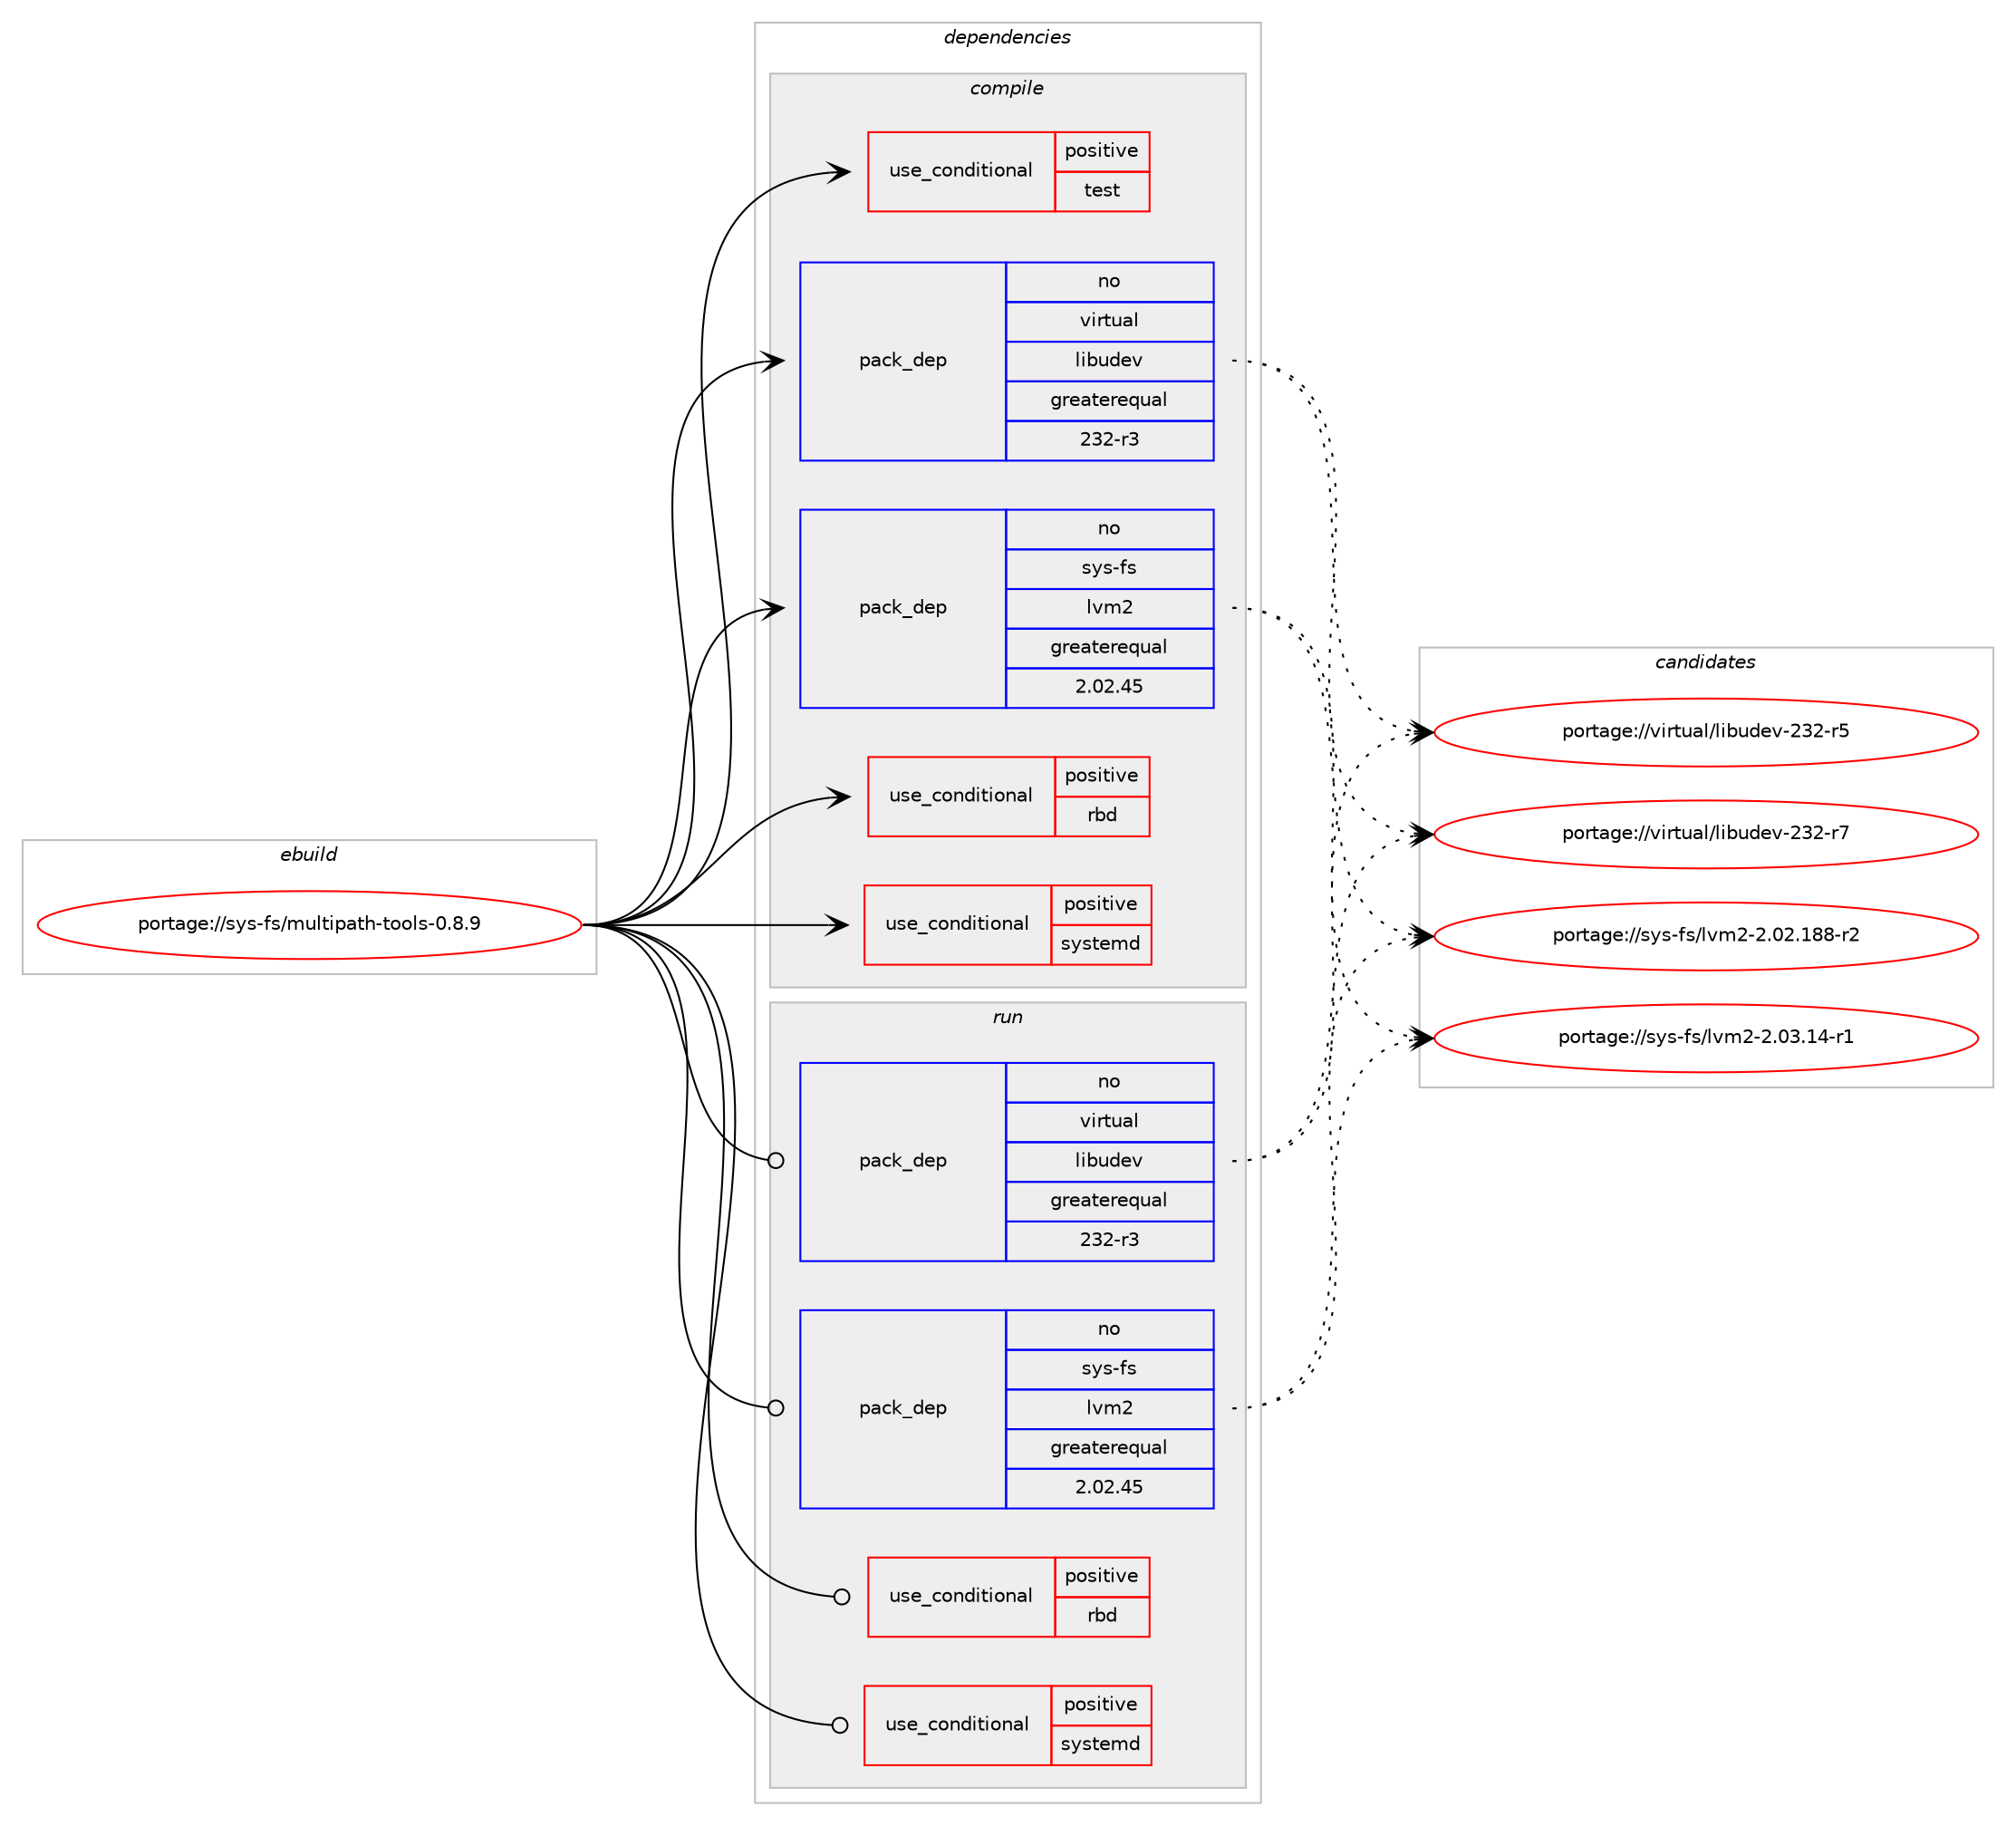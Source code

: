 digraph prolog {

# *************
# Graph options
# *************

newrank=true;
concentrate=true;
compound=true;
graph [rankdir=LR,fontname=Helvetica,fontsize=10,ranksep=1.5];#, ranksep=2.5, nodesep=0.2];
edge  [arrowhead=vee];
node  [fontname=Helvetica,fontsize=10];

# **********
# The ebuild
# **********

subgraph cluster_leftcol {
color=gray;
rank=same;
label=<<i>ebuild</i>>;
id [label="portage://sys-fs/multipath-tools-0.8.9", color=red, width=4, href="../sys-fs/multipath-tools-0.8.9.svg"];
}

# ****************
# The dependencies
# ****************

subgraph cluster_midcol {
color=gray;
label=<<i>dependencies</i>>;
subgraph cluster_compile {
fillcolor="#eeeeee";
style=filled;
label=<<i>compile</i>>;
subgraph cond514 {
dependency1730 [label=<<TABLE BORDER="0" CELLBORDER="1" CELLSPACING="0" CELLPADDING="4"><TR><TD ROWSPAN="3" CELLPADDING="10">use_conditional</TD></TR><TR><TD>positive</TD></TR><TR><TD>rbd</TD></TR></TABLE>>, shape=none, color=red];
# *** BEGIN UNKNOWN DEPENDENCY TYPE (TODO) ***
# dependency1730 -> package_dependency(portage://sys-fs/multipath-tools-0.8.9,install,no,sys-cluster,ceph,none,[,,],[],[])
# *** END UNKNOWN DEPENDENCY TYPE (TODO) ***

}
id:e -> dependency1730:w [weight=20,style="solid",arrowhead="vee"];
subgraph cond515 {
dependency1731 [label=<<TABLE BORDER="0" CELLBORDER="1" CELLSPACING="0" CELLPADDING="4"><TR><TD ROWSPAN="3" CELLPADDING="10">use_conditional</TD></TR><TR><TD>positive</TD></TR><TR><TD>systemd</TD></TR></TABLE>>, shape=none, color=red];
# *** BEGIN UNKNOWN DEPENDENCY TYPE (TODO) ***
# dependency1731 -> package_dependency(portage://sys-fs/multipath-tools-0.8.9,install,no,sys-apps,systemd,none,[,,],[],[])
# *** END UNKNOWN DEPENDENCY TYPE (TODO) ***

}
id:e -> dependency1731:w [weight=20,style="solid",arrowhead="vee"];
subgraph cond516 {
dependency1732 [label=<<TABLE BORDER="0" CELLBORDER="1" CELLSPACING="0" CELLPADDING="4"><TR><TD ROWSPAN="3" CELLPADDING="10">use_conditional</TD></TR><TR><TD>positive</TD></TR><TR><TD>test</TD></TR></TABLE>>, shape=none, color=red];
# *** BEGIN UNKNOWN DEPENDENCY TYPE (TODO) ***
# dependency1732 -> package_dependency(portage://sys-fs/multipath-tools-0.8.9,install,no,dev-util,cmocka,none,[,,],[],[])
# *** END UNKNOWN DEPENDENCY TYPE (TODO) ***

}
id:e -> dependency1732:w [weight=20,style="solid",arrowhead="vee"];
# *** BEGIN UNKNOWN DEPENDENCY TYPE (TODO) ***
# id -> package_dependency(portage://sys-fs/multipath-tools-0.8.9,install,no,dev-libs,json-c,none,[,,],any_same_slot,[])
# *** END UNKNOWN DEPENDENCY TYPE (TODO) ***

# *** BEGIN UNKNOWN DEPENDENCY TYPE (TODO) ***
# id -> package_dependency(portage://sys-fs/multipath-tools-0.8.9,install,no,dev-libs,libaio,none,[,,],[],[])
# *** END UNKNOWN DEPENDENCY TYPE (TODO) ***

# *** BEGIN UNKNOWN DEPENDENCY TYPE (TODO) ***
# id -> package_dependency(portage://sys-fs/multipath-tools-0.8.9,install,no,dev-libs,userspace-rcu,none,[,,],any_same_slot,[])
# *** END UNKNOWN DEPENDENCY TYPE (TODO) ***

subgraph pack1214 {
dependency1733 [label=<<TABLE BORDER="0" CELLBORDER="1" CELLSPACING="0" CELLPADDING="4" WIDTH="220"><TR><TD ROWSPAN="6" CELLPADDING="30">pack_dep</TD></TR><TR><TD WIDTH="110">no</TD></TR><TR><TD>sys-fs</TD></TR><TR><TD>lvm2</TD></TR><TR><TD>greaterequal</TD></TR><TR><TD>2.02.45</TD></TR></TABLE>>, shape=none, color=blue];
}
id:e -> dependency1733:w [weight=20,style="solid",arrowhead="vee"];
# *** BEGIN UNKNOWN DEPENDENCY TYPE (TODO) ***
# id -> package_dependency(portage://sys-fs/multipath-tools-0.8.9,install,no,sys-libs,readline,none,[,,],[slot(0),equal],[])
# *** END UNKNOWN DEPENDENCY TYPE (TODO) ***

subgraph pack1215 {
dependency1734 [label=<<TABLE BORDER="0" CELLBORDER="1" CELLSPACING="0" CELLPADDING="4" WIDTH="220"><TR><TD ROWSPAN="6" CELLPADDING="30">pack_dep</TD></TR><TR><TD WIDTH="110">no</TD></TR><TR><TD>virtual</TD></TR><TR><TD>libudev</TD></TR><TR><TD>greaterequal</TD></TR><TR><TD>232-r3</TD></TR></TABLE>>, shape=none, color=blue];
}
id:e -> dependency1734:w [weight=20,style="solid",arrowhead="vee"];
}
subgraph cluster_compileandrun {
fillcolor="#eeeeee";
style=filled;
label=<<i>compile and run</i>>;
}
subgraph cluster_run {
fillcolor="#eeeeee";
style=filled;
label=<<i>run</i>>;
subgraph cond517 {
dependency1735 [label=<<TABLE BORDER="0" CELLBORDER="1" CELLSPACING="0" CELLPADDING="4"><TR><TD ROWSPAN="3" CELLPADDING="10">use_conditional</TD></TR><TR><TD>positive</TD></TR><TR><TD>rbd</TD></TR></TABLE>>, shape=none, color=red];
# *** BEGIN UNKNOWN DEPENDENCY TYPE (TODO) ***
# dependency1735 -> package_dependency(portage://sys-fs/multipath-tools-0.8.9,run,no,sys-cluster,ceph,none,[,,],[],[])
# *** END UNKNOWN DEPENDENCY TYPE (TODO) ***

}
id:e -> dependency1735:w [weight=20,style="solid",arrowhead="odot"];
subgraph cond518 {
dependency1736 [label=<<TABLE BORDER="0" CELLBORDER="1" CELLSPACING="0" CELLPADDING="4"><TR><TD ROWSPAN="3" CELLPADDING="10">use_conditional</TD></TR><TR><TD>positive</TD></TR><TR><TD>systemd</TD></TR></TABLE>>, shape=none, color=red];
# *** BEGIN UNKNOWN DEPENDENCY TYPE (TODO) ***
# dependency1736 -> package_dependency(portage://sys-fs/multipath-tools-0.8.9,run,no,sys-apps,systemd,none,[,,],[],[])
# *** END UNKNOWN DEPENDENCY TYPE (TODO) ***

}
id:e -> dependency1736:w [weight=20,style="solid",arrowhead="odot"];
# *** BEGIN UNKNOWN DEPENDENCY TYPE (TODO) ***
# id -> package_dependency(portage://sys-fs/multipath-tools-0.8.9,run,no,dev-libs,json-c,none,[,,],any_same_slot,[])
# *** END UNKNOWN DEPENDENCY TYPE (TODO) ***

# *** BEGIN UNKNOWN DEPENDENCY TYPE (TODO) ***
# id -> package_dependency(portage://sys-fs/multipath-tools-0.8.9,run,no,dev-libs,libaio,none,[,,],[],[])
# *** END UNKNOWN DEPENDENCY TYPE (TODO) ***

# *** BEGIN UNKNOWN DEPENDENCY TYPE (TODO) ***
# id -> package_dependency(portage://sys-fs/multipath-tools-0.8.9,run,no,dev-libs,userspace-rcu,none,[,,],any_same_slot,[])
# *** END UNKNOWN DEPENDENCY TYPE (TODO) ***

subgraph pack1216 {
dependency1737 [label=<<TABLE BORDER="0" CELLBORDER="1" CELLSPACING="0" CELLPADDING="4" WIDTH="220"><TR><TD ROWSPAN="6" CELLPADDING="30">pack_dep</TD></TR><TR><TD WIDTH="110">no</TD></TR><TR><TD>sys-fs</TD></TR><TR><TD>lvm2</TD></TR><TR><TD>greaterequal</TD></TR><TR><TD>2.02.45</TD></TR></TABLE>>, shape=none, color=blue];
}
id:e -> dependency1737:w [weight=20,style="solid",arrowhead="odot"];
# *** BEGIN UNKNOWN DEPENDENCY TYPE (TODO) ***
# id -> package_dependency(portage://sys-fs/multipath-tools-0.8.9,run,no,sys-libs,readline,none,[,,],[slot(0),equal],[])
# *** END UNKNOWN DEPENDENCY TYPE (TODO) ***

subgraph pack1217 {
dependency1738 [label=<<TABLE BORDER="0" CELLBORDER="1" CELLSPACING="0" CELLPADDING="4" WIDTH="220"><TR><TD ROWSPAN="6" CELLPADDING="30">pack_dep</TD></TR><TR><TD WIDTH="110">no</TD></TR><TR><TD>virtual</TD></TR><TR><TD>libudev</TD></TR><TR><TD>greaterequal</TD></TR><TR><TD>232-r3</TD></TR></TABLE>>, shape=none, color=blue];
}
id:e -> dependency1738:w [weight=20,style="solid",arrowhead="odot"];
}
}

# **************
# The candidates
# **************

subgraph cluster_choices {
rank=same;
color=gray;
label=<<i>candidates</i>>;

subgraph choice1214 {
color=black;
nodesep=1;
choice1151211154510211547108118109504550464850464956564511450 [label="portage://sys-fs/lvm2-2.02.188-r2", color=red, width=4,href="../sys-fs/lvm2-2.02.188-r2.svg"];
choice11512111545102115471081181095045504648514649524511449 [label="portage://sys-fs/lvm2-2.03.14-r1", color=red, width=4,href="../sys-fs/lvm2-2.03.14-r1.svg"];
dependency1733:e -> choice1151211154510211547108118109504550464850464956564511450:w [style=dotted,weight="100"];
dependency1733:e -> choice11512111545102115471081181095045504648514649524511449:w [style=dotted,weight="100"];
}
subgraph choice1215 {
color=black;
nodesep=1;
choice118105114116117971084710810598117100101118455051504511453 [label="portage://virtual/libudev-232-r5", color=red, width=4,href="../virtual/libudev-232-r5.svg"];
choice118105114116117971084710810598117100101118455051504511455 [label="portage://virtual/libudev-232-r7", color=red, width=4,href="../virtual/libudev-232-r7.svg"];
dependency1734:e -> choice118105114116117971084710810598117100101118455051504511453:w [style=dotted,weight="100"];
dependency1734:e -> choice118105114116117971084710810598117100101118455051504511455:w [style=dotted,weight="100"];
}
subgraph choice1216 {
color=black;
nodesep=1;
choice1151211154510211547108118109504550464850464956564511450 [label="portage://sys-fs/lvm2-2.02.188-r2", color=red, width=4,href="../sys-fs/lvm2-2.02.188-r2.svg"];
choice11512111545102115471081181095045504648514649524511449 [label="portage://sys-fs/lvm2-2.03.14-r1", color=red, width=4,href="../sys-fs/lvm2-2.03.14-r1.svg"];
dependency1737:e -> choice1151211154510211547108118109504550464850464956564511450:w [style=dotted,weight="100"];
dependency1737:e -> choice11512111545102115471081181095045504648514649524511449:w [style=dotted,weight="100"];
}
subgraph choice1217 {
color=black;
nodesep=1;
choice118105114116117971084710810598117100101118455051504511453 [label="portage://virtual/libudev-232-r5", color=red, width=4,href="../virtual/libudev-232-r5.svg"];
choice118105114116117971084710810598117100101118455051504511455 [label="portage://virtual/libudev-232-r7", color=red, width=4,href="../virtual/libudev-232-r7.svg"];
dependency1738:e -> choice118105114116117971084710810598117100101118455051504511453:w [style=dotted,weight="100"];
dependency1738:e -> choice118105114116117971084710810598117100101118455051504511455:w [style=dotted,weight="100"];
}
}

}
